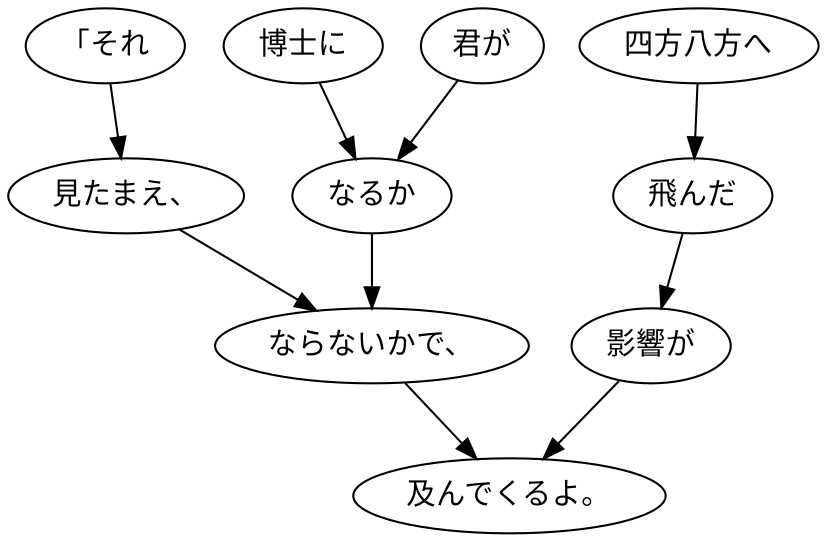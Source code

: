 digraph graph8411 {
	node0 [label="「それ"];
	node1 [label="見たまえ、"];
	node2 [label="君が"];
	node3 [label="博士に"];
	node4 [label="なるか"];
	node5 [label="ならないかで、"];
	node6 [label="四方八方へ"];
	node7 [label="飛んだ"];
	node8 [label="影響が"];
	node9 [label="及んでくるよ。"];
	node0 -> node1;
	node1 -> node5;
	node2 -> node4;
	node3 -> node4;
	node4 -> node5;
	node5 -> node9;
	node6 -> node7;
	node7 -> node8;
	node8 -> node9;
}
